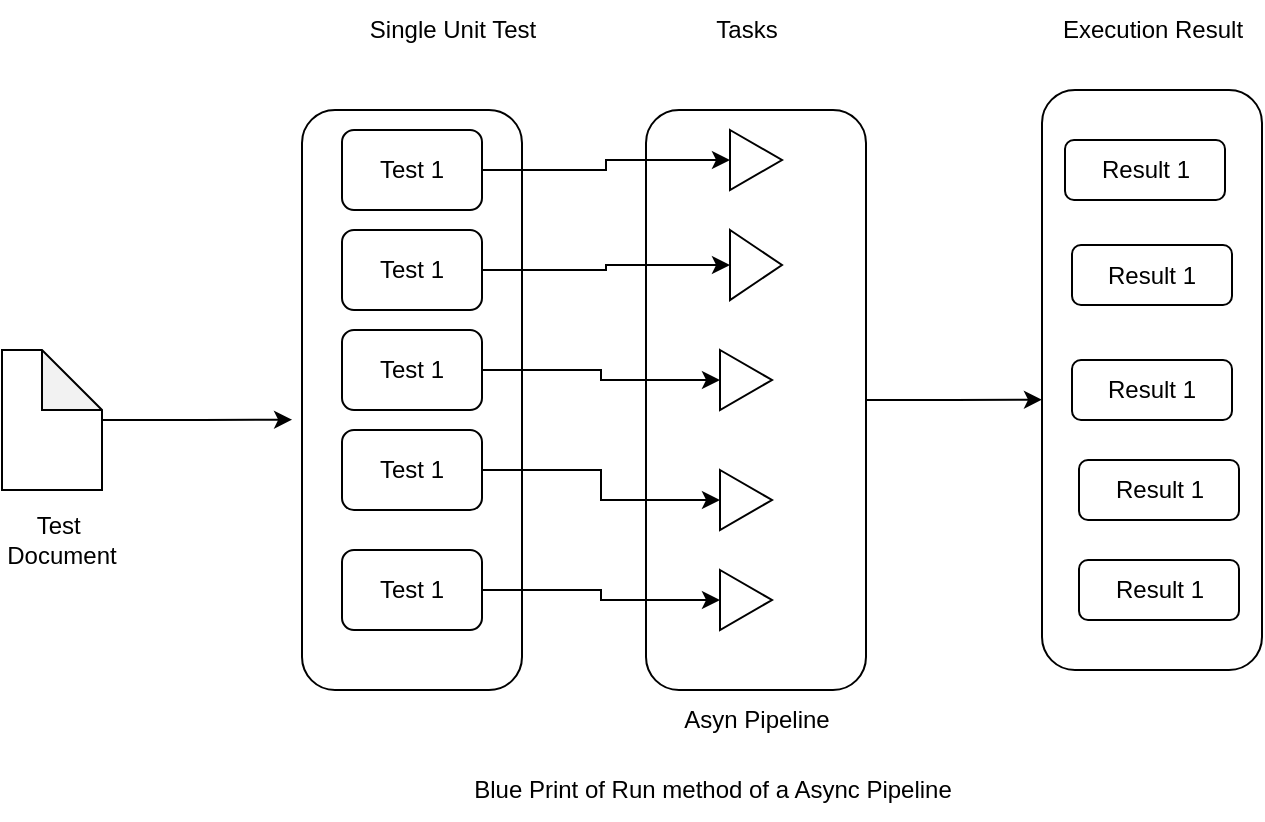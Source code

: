 <mxfile version="20.7.4" type="device"><diagram id="SaxjZjcWtu9YiwMVH8qp" name="Page-1"><mxGraphModel dx="954" dy="674" grid="1" gridSize="10" guides="1" tooltips="1" connect="1" arrows="1" fold="1" page="1" pageScale="1" pageWidth="827" pageHeight="1169" math="0" shadow="0"><root><mxCell id="0"/><mxCell id="1" parent="0"/><mxCell id="_ym_Brer90nDlqZoGpHu-44" style="edgeStyle=orthogonalEdgeStyle;rounded=0;orthogonalLoop=1;jettySize=auto;html=1;entryX=0;entryY=0.534;entryDx=0;entryDy=0;entryPerimeter=0;" edge="1" parent="1" source="_ym_Brer90nDlqZoGpHu-26" target="_ym_Brer90nDlqZoGpHu-32"><mxGeometry relative="1" as="geometry"/></mxCell><mxCell id="_ym_Brer90nDlqZoGpHu-26" value="" style="rounded=1;whiteSpace=wrap;html=1;" vertex="1" parent="1"><mxGeometry x="362" y="125" width="110" height="290" as="geometry"/></mxCell><mxCell id="_ym_Brer90nDlqZoGpHu-9" value="" style="rounded=1;whiteSpace=wrap;html=1;" vertex="1" parent="1"><mxGeometry x="190" y="125" width="110" height="290" as="geometry"/></mxCell><mxCell id="_ym_Brer90nDlqZoGpHu-1" value="Test&amp;nbsp;&lt;br&gt;Document" style="text;html=1;strokeColor=none;fillColor=none;align=center;verticalAlign=middle;whiteSpace=wrap;rounded=0;" vertex="1" parent="1"><mxGeometry x="40" y="325" width="60" height="30" as="geometry"/></mxCell><mxCell id="_ym_Brer90nDlqZoGpHu-11" style="edgeStyle=orthogonalEdgeStyle;rounded=0;orthogonalLoop=1;jettySize=auto;html=1;entryX=-0.045;entryY=0.534;entryDx=0;entryDy=0;entryPerimeter=0;" edge="1" parent="1" source="_ym_Brer90nDlqZoGpHu-2" target="_ym_Brer90nDlqZoGpHu-9"><mxGeometry relative="1" as="geometry"/></mxCell><mxCell id="_ym_Brer90nDlqZoGpHu-2" value="" style="shape=note;whiteSpace=wrap;html=1;backgroundOutline=1;darkOpacity=0.05;" vertex="1" parent="1"><mxGeometry x="40" y="245" width="50" height="70" as="geometry"/></mxCell><mxCell id="_ym_Brer90nDlqZoGpHu-23" style="edgeStyle=orthogonalEdgeStyle;rounded=0;orthogonalLoop=1;jettySize=auto;html=1;entryX=0;entryY=0.5;entryDx=0;entryDy=0;" edge="1" parent="1" source="_ym_Brer90nDlqZoGpHu-4" target="_ym_Brer90nDlqZoGpHu-17"><mxGeometry relative="1" as="geometry"/></mxCell><mxCell id="_ym_Brer90nDlqZoGpHu-4" value="Test 1" style="rounded=1;whiteSpace=wrap;html=1;" vertex="1" parent="1"><mxGeometry x="210" y="345" width="70" height="40" as="geometry"/></mxCell><mxCell id="_ym_Brer90nDlqZoGpHu-19" style="edgeStyle=orthogonalEdgeStyle;rounded=0;orthogonalLoop=1;jettySize=auto;html=1;entryX=0;entryY=0.5;entryDx=0;entryDy=0;" edge="1" parent="1" source="_ym_Brer90nDlqZoGpHu-5" target="_ym_Brer90nDlqZoGpHu-13"><mxGeometry relative="1" as="geometry"/></mxCell><mxCell id="_ym_Brer90nDlqZoGpHu-5" value="Test 1" style="rounded=1;whiteSpace=wrap;html=1;" vertex="1" parent="1"><mxGeometry x="210" y="135" width="70" height="40" as="geometry"/></mxCell><mxCell id="_ym_Brer90nDlqZoGpHu-20" style="edgeStyle=orthogonalEdgeStyle;rounded=0;orthogonalLoop=1;jettySize=auto;html=1;entryX=0;entryY=0.5;entryDx=0;entryDy=0;" edge="1" parent="1" source="_ym_Brer90nDlqZoGpHu-6" target="_ym_Brer90nDlqZoGpHu-14"><mxGeometry relative="1" as="geometry"/></mxCell><mxCell id="_ym_Brer90nDlqZoGpHu-6" value="Test 1" style="rounded=1;whiteSpace=wrap;html=1;" vertex="1" parent="1"><mxGeometry x="210" y="185" width="70" height="40" as="geometry"/></mxCell><mxCell id="_ym_Brer90nDlqZoGpHu-21" style="edgeStyle=orthogonalEdgeStyle;rounded=0;orthogonalLoop=1;jettySize=auto;html=1;entryX=0;entryY=0.5;entryDx=0;entryDy=0;" edge="1" parent="1" source="_ym_Brer90nDlqZoGpHu-7" target="_ym_Brer90nDlqZoGpHu-15"><mxGeometry relative="1" as="geometry"/></mxCell><mxCell id="_ym_Brer90nDlqZoGpHu-7" value="Test 1" style="rounded=1;whiteSpace=wrap;html=1;" vertex="1" parent="1"><mxGeometry x="210" y="235" width="70" height="40" as="geometry"/></mxCell><mxCell id="_ym_Brer90nDlqZoGpHu-22" style="edgeStyle=orthogonalEdgeStyle;rounded=0;orthogonalLoop=1;jettySize=auto;html=1;entryX=0;entryY=0.5;entryDx=0;entryDy=0;" edge="1" parent="1" source="_ym_Brer90nDlqZoGpHu-8" target="_ym_Brer90nDlqZoGpHu-16"><mxGeometry relative="1" as="geometry"/></mxCell><mxCell id="_ym_Brer90nDlqZoGpHu-8" value="Test 1" style="rounded=1;whiteSpace=wrap;html=1;" vertex="1" parent="1"><mxGeometry x="210" y="285" width="70" height="40" as="geometry"/></mxCell><mxCell id="_ym_Brer90nDlqZoGpHu-13" value="" style="triangle;whiteSpace=wrap;html=1;" vertex="1" parent="1"><mxGeometry x="404" y="135" width="26" height="30" as="geometry"/></mxCell><mxCell id="_ym_Brer90nDlqZoGpHu-14" value="" style="triangle;whiteSpace=wrap;html=1;" vertex="1" parent="1"><mxGeometry x="404" y="185" width="26" height="35" as="geometry"/></mxCell><mxCell id="_ym_Brer90nDlqZoGpHu-15" value="" style="triangle;whiteSpace=wrap;html=1;" vertex="1" parent="1"><mxGeometry x="399" y="245" width="26" height="30" as="geometry"/></mxCell><mxCell id="_ym_Brer90nDlqZoGpHu-16" value="" style="triangle;whiteSpace=wrap;html=1;" vertex="1" parent="1"><mxGeometry x="399" y="305" width="26" height="30" as="geometry"/></mxCell><mxCell id="_ym_Brer90nDlqZoGpHu-17" value="" style="triangle;whiteSpace=wrap;html=1;" vertex="1" parent="1"><mxGeometry x="399" y="355" width="26" height="30" as="geometry"/></mxCell><mxCell id="_ym_Brer90nDlqZoGpHu-24" value="Tasks" style="text;html=1;align=center;verticalAlign=middle;resizable=0;points=[];autosize=1;strokeColor=none;fillColor=none;" vertex="1" parent="1"><mxGeometry x="387" y="70" width="50" height="30" as="geometry"/></mxCell><mxCell id="_ym_Brer90nDlqZoGpHu-25" value="Single Unit Test" style="text;html=1;align=center;verticalAlign=middle;resizable=0;points=[];autosize=1;strokeColor=none;fillColor=none;" vertex="1" parent="1"><mxGeometry x="210" y="70" width="110" height="30" as="geometry"/></mxCell><mxCell id="_ym_Brer90nDlqZoGpHu-31" value="Execution Result" style="text;html=1;align=center;verticalAlign=middle;resizable=0;points=[];autosize=1;strokeColor=none;fillColor=none;" vertex="1" parent="1"><mxGeometry x="560" y="70" width="110" height="30" as="geometry"/></mxCell><mxCell id="_ym_Brer90nDlqZoGpHu-32" value="" style="rounded=1;whiteSpace=wrap;html=1;" vertex="1" parent="1"><mxGeometry x="560" y="115" width="110" height="290" as="geometry"/></mxCell><mxCell id="_ym_Brer90nDlqZoGpHu-34" value="Result 1" style="rounded=1;whiteSpace=wrap;html=1;" vertex="1" parent="1"><mxGeometry x="571.5" y="140" width="80" height="30" as="geometry"/></mxCell><mxCell id="_ym_Brer90nDlqZoGpHu-36" value="Result 1" style="rounded=1;whiteSpace=wrap;html=1;" vertex="1" parent="1"><mxGeometry x="575" y="192.5" width="80" height="30" as="geometry"/></mxCell><mxCell id="_ym_Brer90nDlqZoGpHu-37" value="Result 1" style="rounded=1;whiteSpace=wrap;html=1;" vertex="1" parent="1"><mxGeometry x="575" y="250" width="80" height="30" as="geometry"/></mxCell><mxCell id="_ym_Brer90nDlqZoGpHu-38" value="Result 1" style="rounded=1;whiteSpace=wrap;html=1;" vertex="1" parent="1"><mxGeometry x="578.5" y="300" width="80" height="30" as="geometry"/></mxCell><mxCell id="_ym_Brer90nDlqZoGpHu-39" value="Result 1" style="rounded=1;whiteSpace=wrap;html=1;" vertex="1" parent="1"><mxGeometry x="578.5" y="350" width="80" height="30" as="geometry"/></mxCell><mxCell id="_ym_Brer90nDlqZoGpHu-42" value="Blue Print of Run method of a Async Pipeline" style="text;html=1;align=center;verticalAlign=middle;resizable=0;points=[];autosize=1;strokeColor=none;fillColor=none;" vertex="1" parent="1"><mxGeometry x="265" y="450" width="260" height="30" as="geometry"/></mxCell><mxCell id="_ym_Brer90nDlqZoGpHu-43" value="Asyn Pipeline" style="text;html=1;align=center;verticalAlign=middle;resizable=0;points=[];autosize=1;strokeColor=none;fillColor=none;" vertex="1" parent="1"><mxGeometry x="367" y="415" width="100" height="30" as="geometry"/></mxCell></root></mxGraphModel></diagram></mxfile>
